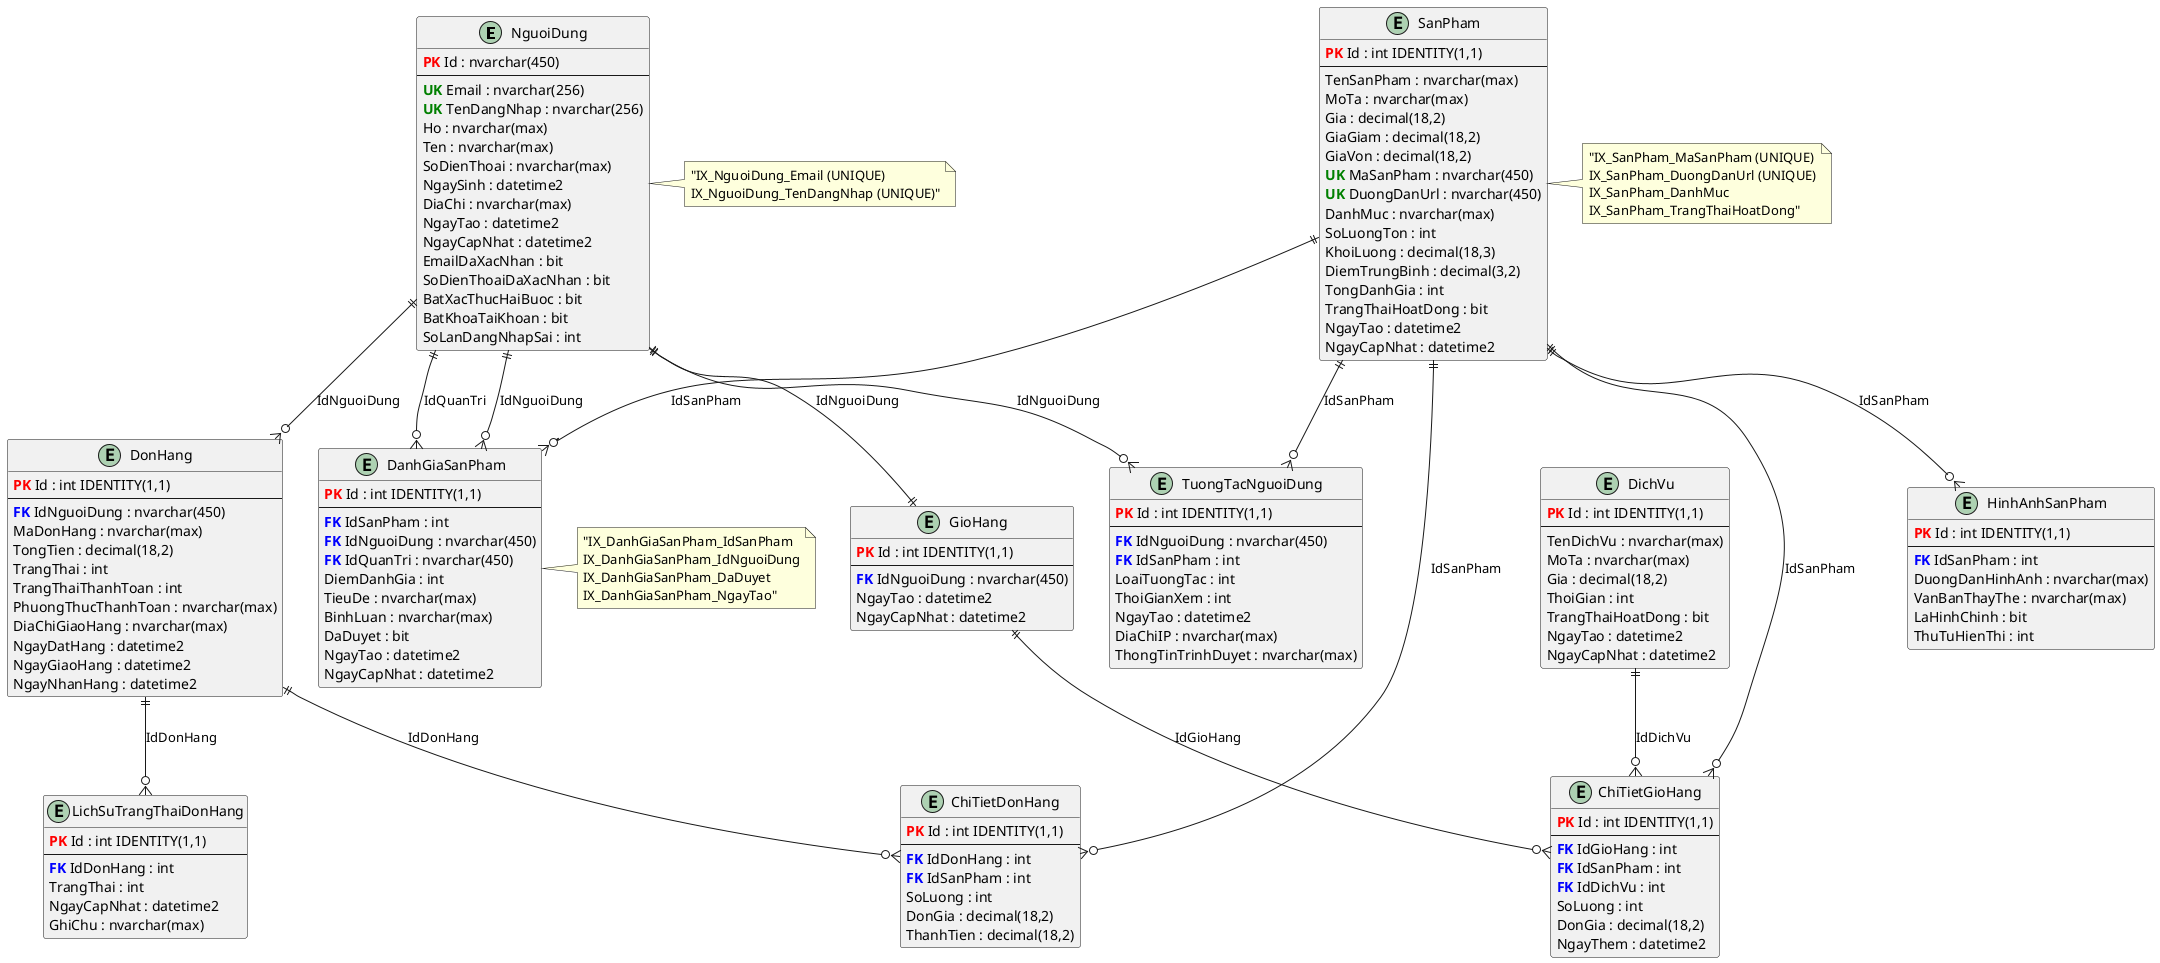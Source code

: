 @startuml SunMovement_Database_Schema_Core

!define primary_key(x) <b><color:red>PK</color></b> x
!define foreign_key(x) <b><color:blue>FK</color></b> x
!define unique_key(x) <b><color:green>UK</color></b> x

entity "NguoiDung" {
  primary_key(Id) : nvarchar(450)
  --
  unique_key(Email) : nvarchar(256)
  unique_key(TenDangNhap) : nvarchar(256)
  Ho : nvarchar(max)
  Ten : nvarchar(max)
  SoDienThoai : nvarchar(max)
  NgaySinh : datetime2
  DiaChi : nvarchar(max)
  NgayTao : datetime2
  NgayCapNhat : datetime2
  EmailDaXacNhan : bit
  SoDienThoaiDaXacNhan : bit
  BatXacThucHaiBuoc : bit
  BatKhoaTaiKhoan : bit
  SoLanDangNhapSai : int
}

entity "SanPham" {
  primary_key(Id) : int IDENTITY(1,1)
  --
  TenSanPham : nvarchar(max)
  MoTa : nvarchar(max)
  Gia : decimal(18,2)
  GiaGiam : decimal(18,2)
  GiaVon : decimal(18,2)
  unique_key(MaSanPham) : nvarchar(450)
  unique_key(DuongDanUrl) : nvarchar(450)
  DanhMuc : nvarchar(max)
  SoLuongTon : int
  KhoiLuong : decimal(18,3)
  DiemTrungBinh : decimal(3,2)
  TongDanhGia : int
  TrangThaiHoatDong : bit
  NgayTao : datetime2
  NgayCapNhat : datetime2
}

entity "DonHang" {
  primary_key(Id) : int IDENTITY(1,1)
  --
  foreign_key(IdNguoiDung) : nvarchar(450)
  MaDonHang : nvarchar(max)
  TongTien : decimal(18,2)
  TrangThai : int
  TrangThaiThanhToan : int
  PhuongThucThanhToan : nvarchar(max)
  DiaChiGiaoHang : nvarchar(max)
  NgayDatHang : datetime2
  NgayGiaoHang : datetime2
  NgayNhanHang : datetime2
}

entity "ChiTietDonHang" {
  primary_key(Id) : int IDENTITY(1,1)
  --
  foreign_key(IdDonHang) : int
  foreign_key(IdSanPham) : int
  SoLuong : int
  DonGia : decimal(18,2)
  ThanhTien : decimal(18,2)
}

entity "GioHang" {
  primary_key(Id) : int IDENTITY(1,1)
  --
  foreign_key(IdNguoiDung) : nvarchar(450)
  NgayTao : datetime2
  NgayCapNhat : datetime2
}

entity "ChiTietGioHang" {
  primary_key(Id) : int IDENTITY(1,1)
  --
  foreign_key(IdGioHang) : int
  foreign_key(IdSanPham) : int
  foreign_key(IdDichVu) : int
  SoLuong : int
  DonGia : decimal(18,2)
  NgayThem : datetime2
}

entity "DichVu" {
  primary_key(Id) : int IDENTITY(1,1)
  --
  TenDichVu : nvarchar(max)
  MoTa : nvarchar(max)
  Gia : decimal(18,2)
  ThoiGian : int
  TrangThaiHoatDong : bit
  NgayTao : datetime2
  NgayCapNhat : datetime2
}

entity "DanhGiaSanPham" {
  primary_key(Id) : int IDENTITY(1,1)
  --
  foreign_key(IdSanPham) : int
  foreign_key(IdNguoiDung) : nvarchar(450)
  foreign_key(IdQuanTri) : nvarchar(450)
  DiemDanhGia : int
  TieuDe : nvarchar(max)
  BinhLuan : nvarchar(max)
  DaDuyet : bit
  NgayTao : datetime2
  NgayCapNhat : datetime2
}

entity "TuongTacNguoiDung" {
  primary_key(Id) : int IDENTITY(1,1)
  --
  foreign_key(IdNguoiDung) : nvarchar(450)
  foreign_key(IdSanPham) : int
  LoaiTuongTac : int
  ThoiGianXem : int
  NgayTao : datetime2
  DiaChiIP : nvarchar(max)
  ThongTinTrinhDuyet : nvarchar(max)
}

entity "HinhAnhSanPham" {
  primary_key(Id) : int IDENTITY(1,1)
  --
  foreign_key(IdSanPham) : int
  DuongDanHinhAnh : nvarchar(max)
  VanBanThayThe : nvarchar(max)
  LaHinhChinh : bit
  ThuTuHienThi : int
}

entity "LichSuTrangThaiDonHang" {
  primary_key(Id) : int IDENTITY(1,1)
  --
  foreign_key(IdDonHang) : int
  TrangThai : int
  NgayCapNhat : datetime2
  GhiChu : nvarchar(max)
}

' Quan hệ Primary Key to Foreign Key
NguoiDung ||--o{ DonHang : "IdNguoiDung"
NguoiDung ||--|| GioHang : "IdNguoiDung"
NguoiDung ||--o{ DanhGiaSanPham : "IdNguoiDung"
NguoiDung ||--o{ DanhGiaSanPham : "IdQuanTri"
NguoiDung ||--o{ TuongTacNguoiDung : "IdNguoiDung"

SanPham ||--o{ ChiTietDonHang : "IdSanPham"
SanPham ||--o{ ChiTietGioHang : "IdSanPham"
SanPham ||--o{ DanhGiaSanPham : "IdSanPham"
SanPham ||--o{ TuongTacNguoiDung : "IdSanPham"
SanPham ||--o{ HinhAnhSanPham : "IdSanPham"

DonHang ||--o{ ChiTietDonHang : "IdDonHang"
DonHang ||--o{ LichSuTrangThaiDonHang : "IdDonHang"

GioHang ||--o{ ChiTietGioHang : "IdGioHang"

DichVu ||--o{ ChiTietGioHang : "IdDichVu"

' Indexes (được hiển thị dưới dạng ghi chú)
note right of SanPham : "IX_SanPham_MaSanPham (UNIQUE)\nIX_SanPham_DuongDanUrl (UNIQUE)\nIX_SanPham_DanhMuc\nIX_SanPham_TrangThaiHoatDong"

note right of DanhGiaSanPham : "IX_DanhGiaSanPham_IdSanPham\nIX_DanhGiaSanPham_IdNguoiDung\nIX_DanhGiaSanPham_DaDuyet\nIX_DanhGiaSanPham_NgayTao"

note right of NguoiDung : "IX_NguoiDung_Email (UNIQUE)\nIX_NguoiDung_TenDangNhap (UNIQUE)"

@enduml
